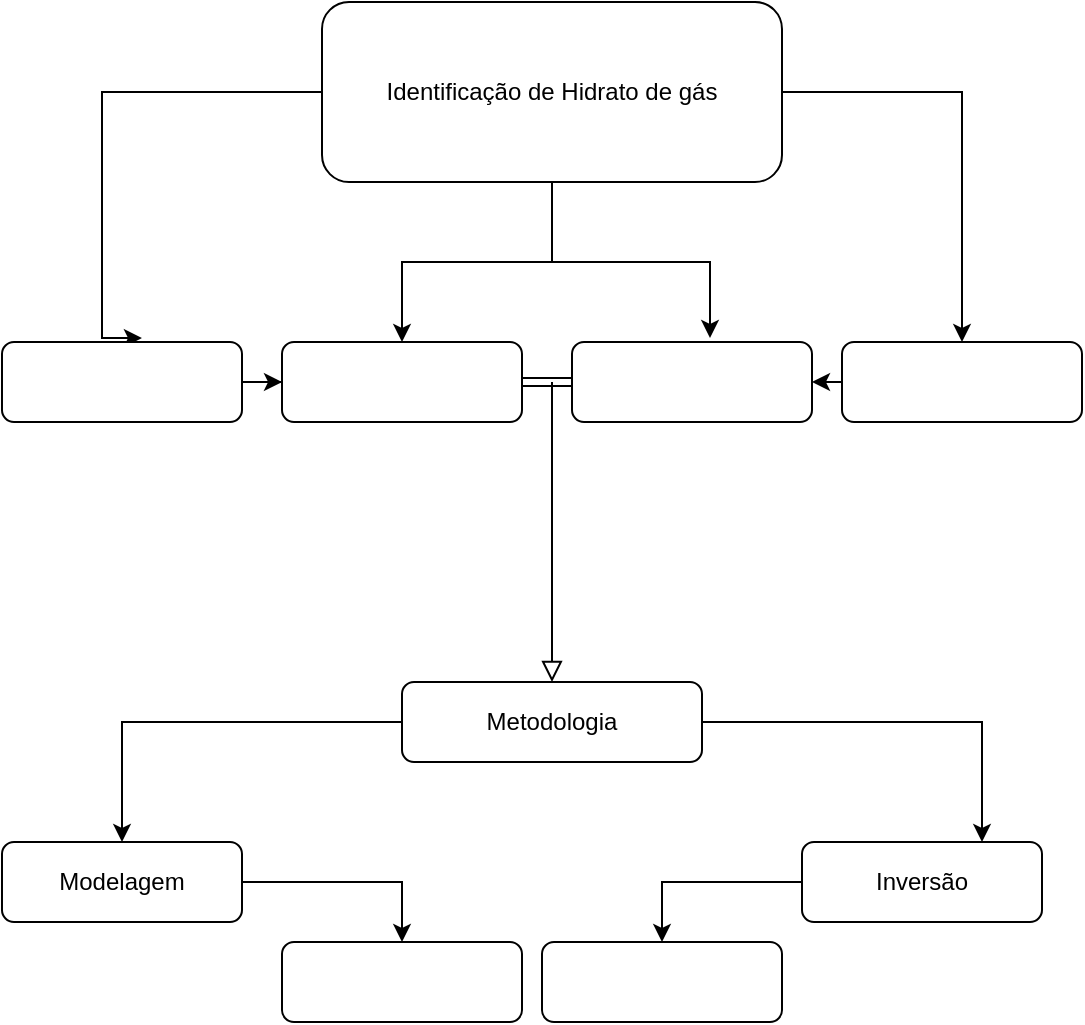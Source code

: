 <mxfile version="21.1.1" type="github">
  <diagram id="C5RBs43oDa-KdzZeNtuy" name="Page-1">
    <mxGraphModel dx="704" dy="370" grid="1" gridSize="10" guides="1" tooltips="1" connect="1" arrows="1" fold="1" page="1" pageScale="1" pageWidth="827" pageHeight="1169" math="0" shadow="0">
      <root>
        <mxCell id="WIyWlLk6GJQsqaUBKTNV-0" />
        <mxCell id="WIyWlLk6GJQsqaUBKTNV-1" parent="WIyWlLk6GJQsqaUBKTNV-0" />
        <mxCell id="IuVR1FB6oGhCAJvoYXbv-3" value="" style="rounded=0;html=1;jettySize=auto;orthogonalLoop=1;fontSize=11;endArrow=block;endFill=0;endSize=8;strokeWidth=1;shadow=0;labelBackgroundColor=none;edgeStyle=orthogonalEdgeStyle;" edge="1" parent="WIyWlLk6GJQsqaUBKTNV-1">
          <mxGeometry relative="1" as="geometry">
            <mxPoint x="395" y="250" as="sourcePoint" />
            <mxPoint x="395" y="400" as="targetPoint" />
          </mxGeometry>
        </mxCell>
        <mxCell id="IuVR1FB6oGhCAJvoYXbv-11" style="edgeStyle=orthogonalEdgeStyle;rounded=0;orthogonalLoop=1;jettySize=auto;html=1;entryX=0.583;entryY=-0.05;entryDx=0;entryDy=0;entryPerimeter=0;fontFamily=Helvetica;fontSize=12;fontColor=default;" edge="1" parent="WIyWlLk6GJQsqaUBKTNV-1" source="IuVR1FB6oGhCAJvoYXbv-4" target="IuVR1FB6oGhCAJvoYXbv-7">
          <mxGeometry relative="1" as="geometry">
            <Array as="points">
              <mxPoint x="170" y="105" />
            </Array>
          </mxGeometry>
        </mxCell>
        <mxCell id="IuVR1FB6oGhCAJvoYXbv-12" style="edgeStyle=orthogonalEdgeStyle;rounded=0;orthogonalLoop=1;jettySize=auto;html=1;entryX=0.5;entryY=0;entryDx=0;entryDy=0;fontFamily=Helvetica;fontSize=12;fontColor=default;" edge="1" parent="WIyWlLk6GJQsqaUBKTNV-1" source="IuVR1FB6oGhCAJvoYXbv-4" target="IuVR1FB6oGhCAJvoYXbv-8">
          <mxGeometry relative="1" as="geometry" />
        </mxCell>
        <mxCell id="IuVR1FB6oGhCAJvoYXbv-13" style="edgeStyle=orthogonalEdgeStyle;rounded=0;orthogonalLoop=1;jettySize=auto;html=1;entryX=0.575;entryY=-0.05;entryDx=0;entryDy=0;entryPerimeter=0;fontFamily=Helvetica;fontSize=12;fontColor=default;" edge="1" parent="WIyWlLk6GJQsqaUBKTNV-1" source="IuVR1FB6oGhCAJvoYXbv-4" target="IuVR1FB6oGhCAJvoYXbv-9">
          <mxGeometry relative="1" as="geometry" />
        </mxCell>
        <mxCell id="IuVR1FB6oGhCAJvoYXbv-14" style="edgeStyle=orthogonalEdgeStyle;rounded=0;orthogonalLoop=1;jettySize=auto;html=1;entryX=0.5;entryY=0;entryDx=0;entryDy=0;fontFamily=Helvetica;fontSize=12;fontColor=default;" edge="1" parent="WIyWlLk6GJQsqaUBKTNV-1" source="IuVR1FB6oGhCAJvoYXbv-4" target="IuVR1FB6oGhCAJvoYXbv-10">
          <mxGeometry relative="1" as="geometry" />
        </mxCell>
        <mxCell id="IuVR1FB6oGhCAJvoYXbv-4" value="Identificação de Hidrato de gás" style="rounded=1;whiteSpace=wrap;html=1;shadow=0;glass=0;strokeColor=default;strokeWidth=1;fontFamily=Helvetica;fontSize=12;fontColor=default;fillColor=default;" vertex="1" parent="WIyWlLk6GJQsqaUBKTNV-1">
          <mxGeometry x="280" y="60" width="230" height="90" as="geometry" />
        </mxCell>
        <mxCell id="IuVR1FB6oGhCAJvoYXbv-16" value="" style="edgeStyle=orthogonalEdgeStyle;rounded=0;orthogonalLoop=1;jettySize=auto;html=1;fontFamily=Helvetica;fontSize=12;fontColor=default;" edge="1" parent="WIyWlLk6GJQsqaUBKTNV-1" source="IuVR1FB6oGhCAJvoYXbv-7" target="IuVR1FB6oGhCAJvoYXbv-8">
          <mxGeometry relative="1" as="geometry" />
        </mxCell>
        <mxCell id="IuVR1FB6oGhCAJvoYXbv-7" value="" style="rounded=1;whiteSpace=wrap;html=1;shadow=0;glass=0;strokeColor=default;strokeWidth=1;fontFamily=Helvetica;fontSize=12;fontColor=default;fillColor=default;" vertex="1" parent="WIyWlLk6GJQsqaUBKTNV-1">
          <mxGeometry x="120" y="230" width="120" height="40" as="geometry" />
        </mxCell>
        <mxCell id="IuVR1FB6oGhCAJvoYXbv-21" style="edgeStyle=orthogonalEdgeStyle;rounded=0;orthogonalLoop=1;jettySize=auto;html=1;exitX=1;exitY=0.5;exitDx=0;exitDy=0;entryX=0;entryY=0.5;entryDx=0;entryDy=0;fontFamily=Helvetica;fontSize=12;fontColor=default;shape=link;" edge="1" parent="WIyWlLk6GJQsqaUBKTNV-1" source="IuVR1FB6oGhCAJvoYXbv-8" target="IuVR1FB6oGhCAJvoYXbv-9">
          <mxGeometry relative="1" as="geometry">
            <Array as="points">
              <mxPoint x="400" y="250" />
              <mxPoint x="400" y="250" />
            </Array>
          </mxGeometry>
        </mxCell>
        <mxCell id="IuVR1FB6oGhCAJvoYXbv-8" value="" style="rounded=1;whiteSpace=wrap;html=1;shadow=0;glass=0;strokeColor=default;strokeWidth=1;fontFamily=Helvetica;fontSize=12;fontColor=default;fillColor=default;" vertex="1" parent="WIyWlLk6GJQsqaUBKTNV-1">
          <mxGeometry x="260" y="230" width="120" height="40" as="geometry" />
        </mxCell>
        <mxCell id="IuVR1FB6oGhCAJvoYXbv-9" value="" style="rounded=1;whiteSpace=wrap;html=1;shadow=0;glass=0;strokeColor=default;strokeWidth=1;fontFamily=Helvetica;fontSize=12;fontColor=default;fillColor=default;" vertex="1" parent="WIyWlLk6GJQsqaUBKTNV-1">
          <mxGeometry x="405" y="230" width="120" height="40" as="geometry" />
        </mxCell>
        <mxCell id="IuVR1FB6oGhCAJvoYXbv-18" style="edgeStyle=orthogonalEdgeStyle;rounded=0;orthogonalLoop=1;jettySize=auto;html=1;exitX=0;exitY=0.5;exitDx=0;exitDy=0;entryX=1;entryY=0.5;entryDx=0;entryDy=0;fontFamily=Helvetica;fontSize=12;fontColor=default;" edge="1" parent="WIyWlLk6GJQsqaUBKTNV-1" source="IuVR1FB6oGhCAJvoYXbv-10" target="IuVR1FB6oGhCAJvoYXbv-9">
          <mxGeometry relative="1" as="geometry" />
        </mxCell>
        <mxCell id="IuVR1FB6oGhCAJvoYXbv-10" value="" style="rounded=1;whiteSpace=wrap;html=1;shadow=0;glass=0;strokeColor=default;strokeWidth=1;fontFamily=Helvetica;fontSize=12;fontColor=default;fillColor=default;" vertex="1" parent="WIyWlLk6GJQsqaUBKTNV-1">
          <mxGeometry x="540" y="230" width="120" height="40" as="geometry" />
        </mxCell>
        <mxCell id="IuVR1FB6oGhCAJvoYXbv-25" style="edgeStyle=orthogonalEdgeStyle;rounded=0;orthogonalLoop=1;jettySize=auto;html=1;entryX=0.5;entryY=0;entryDx=0;entryDy=0;fontFamily=Helvetica;fontSize=12;fontColor=default;" edge="1" parent="WIyWlLk6GJQsqaUBKTNV-1" source="IuVR1FB6oGhCAJvoYXbv-22" target="IuVR1FB6oGhCAJvoYXbv-23">
          <mxGeometry relative="1" as="geometry" />
        </mxCell>
        <mxCell id="IuVR1FB6oGhCAJvoYXbv-26" style="edgeStyle=orthogonalEdgeStyle;rounded=0;orthogonalLoop=1;jettySize=auto;html=1;entryX=0.75;entryY=0;entryDx=0;entryDy=0;fontFamily=Helvetica;fontSize=12;fontColor=default;" edge="1" parent="WIyWlLk6GJQsqaUBKTNV-1" source="IuVR1FB6oGhCAJvoYXbv-22" target="IuVR1FB6oGhCAJvoYXbv-24">
          <mxGeometry relative="1" as="geometry" />
        </mxCell>
        <mxCell id="IuVR1FB6oGhCAJvoYXbv-22" value="Metodologia" style="rounded=1;whiteSpace=wrap;html=1;shadow=0;glass=0;strokeColor=default;strokeWidth=1;fontFamily=Helvetica;fontSize=12;fontColor=default;fillColor=default;" vertex="1" parent="WIyWlLk6GJQsqaUBKTNV-1">
          <mxGeometry x="320" y="400" width="150" height="40" as="geometry" />
        </mxCell>
        <mxCell id="IuVR1FB6oGhCAJvoYXbv-28" style="edgeStyle=orthogonalEdgeStyle;rounded=0;orthogonalLoop=1;jettySize=auto;html=1;entryX=0.5;entryY=0;entryDx=0;entryDy=0;fontFamily=Helvetica;fontSize=12;fontColor=default;" edge="1" parent="WIyWlLk6GJQsqaUBKTNV-1" source="IuVR1FB6oGhCAJvoYXbv-23" target="IuVR1FB6oGhCAJvoYXbv-27">
          <mxGeometry relative="1" as="geometry" />
        </mxCell>
        <mxCell id="IuVR1FB6oGhCAJvoYXbv-23" value="Modelagem" style="rounded=1;whiteSpace=wrap;html=1;shadow=0;glass=0;strokeColor=default;strokeWidth=1;fontFamily=Helvetica;fontSize=12;fontColor=default;fillColor=default;" vertex="1" parent="WIyWlLk6GJQsqaUBKTNV-1">
          <mxGeometry x="120" y="480" width="120" height="40" as="geometry" />
        </mxCell>
        <mxCell id="IuVR1FB6oGhCAJvoYXbv-30" value="" style="edgeStyle=orthogonalEdgeStyle;rounded=0;orthogonalLoop=1;jettySize=auto;html=1;fontFamily=Helvetica;fontSize=12;fontColor=default;" edge="1" parent="WIyWlLk6GJQsqaUBKTNV-1" source="IuVR1FB6oGhCAJvoYXbv-24" target="IuVR1FB6oGhCAJvoYXbv-29">
          <mxGeometry relative="1" as="geometry" />
        </mxCell>
        <mxCell id="IuVR1FB6oGhCAJvoYXbv-24" value="Inversão" style="rounded=1;whiteSpace=wrap;html=1;shadow=0;glass=0;strokeColor=default;strokeWidth=1;fontFamily=Helvetica;fontSize=12;fontColor=default;fillColor=default;" vertex="1" parent="WIyWlLk6GJQsqaUBKTNV-1">
          <mxGeometry x="520" y="480" width="120" height="40" as="geometry" />
        </mxCell>
        <mxCell id="IuVR1FB6oGhCAJvoYXbv-27" value="" style="rounded=1;whiteSpace=wrap;html=1;shadow=0;glass=0;strokeColor=default;strokeWidth=1;fontFamily=Helvetica;fontSize=12;fontColor=default;fillColor=default;" vertex="1" parent="WIyWlLk6GJQsqaUBKTNV-1">
          <mxGeometry x="260" y="530" width="120" height="40" as="geometry" />
        </mxCell>
        <mxCell id="IuVR1FB6oGhCAJvoYXbv-29" value="" style="rounded=1;whiteSpace=wrap;html=1;shadow=0;glass=0;strokeColor=default;strokeWidth=1;fontFamily=Helvetica;fontSize=12;fontColor=default;fillColor=default;" vertex="1" parent="WIyWlLk6GJQsqaUBKTNV-1">
          <mxGeometry x="390" y="530" width="120" height="40" as="geometry" />
        </mxCell>
      </root>
    </mxGraphModel>
  </diagram>
</mxfile>
